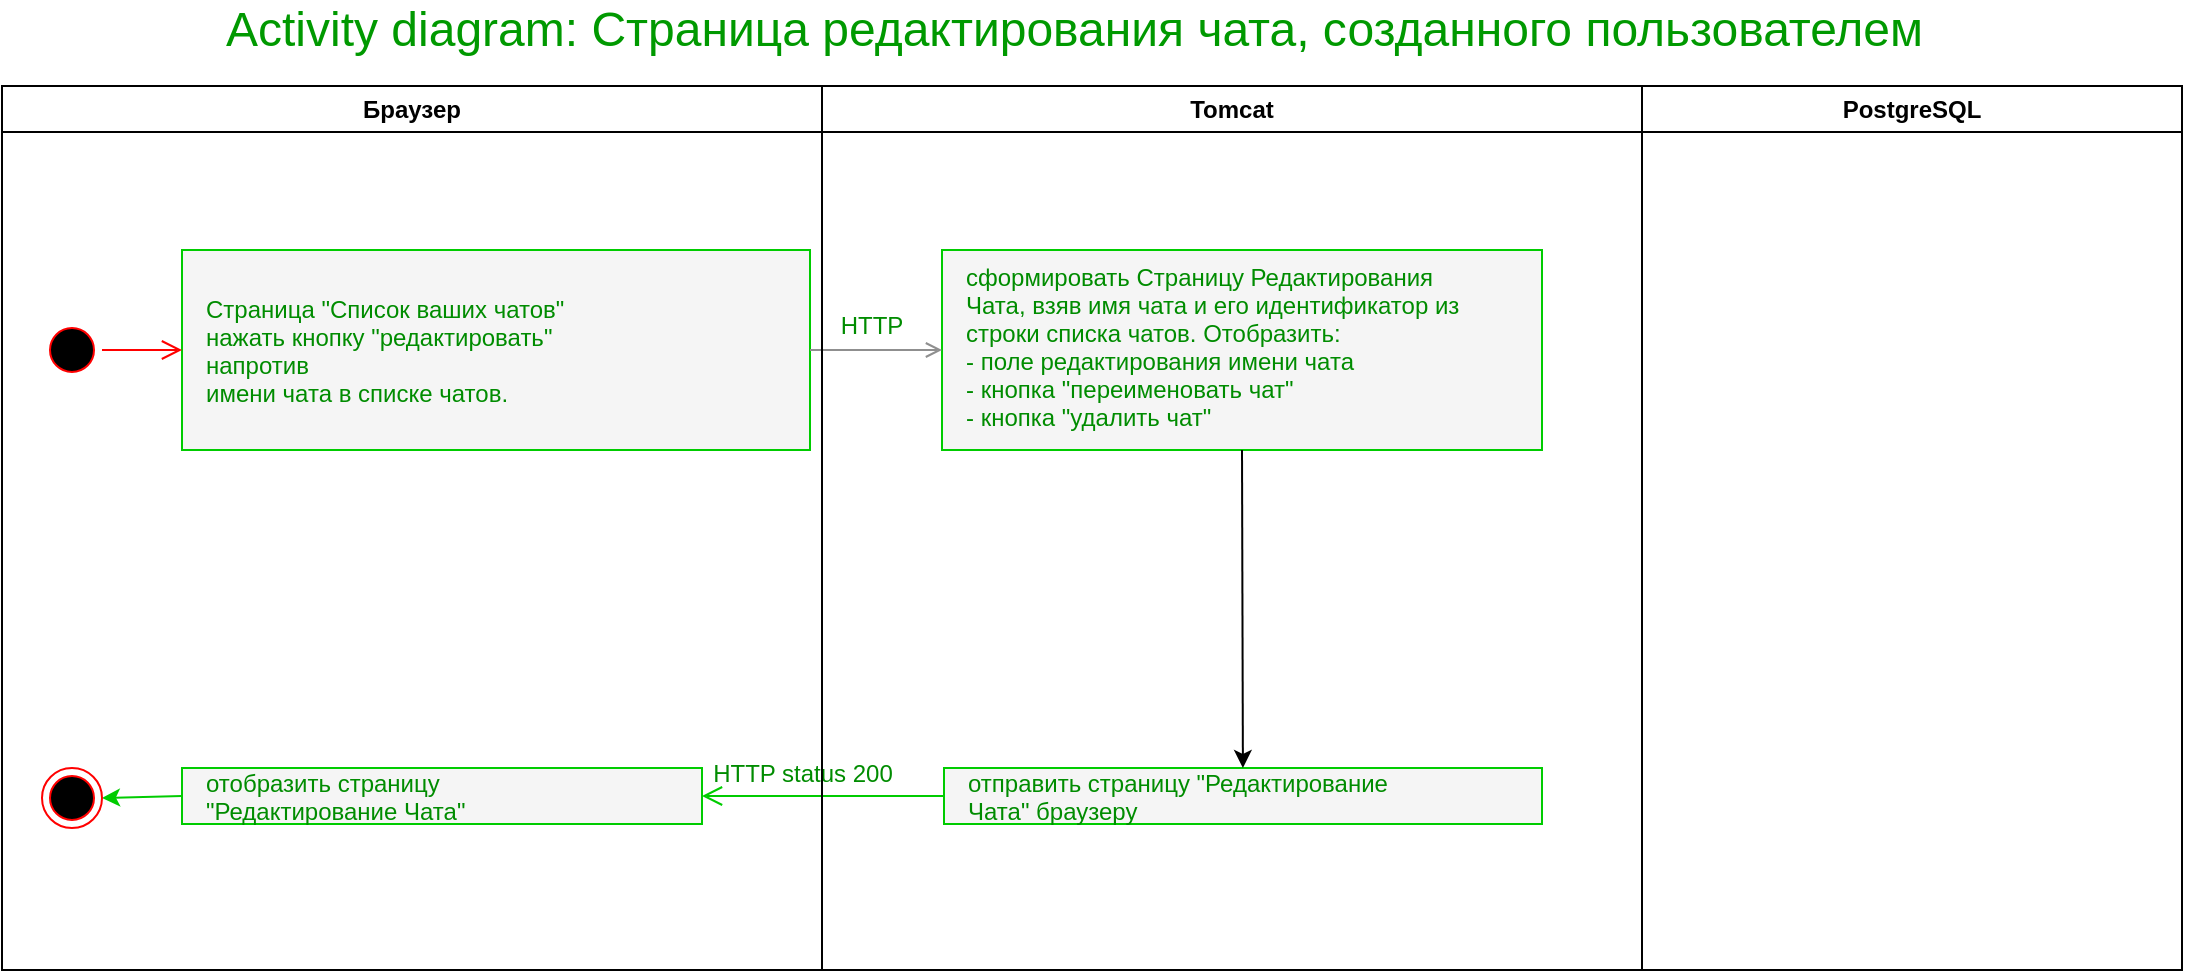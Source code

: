 <mxfile version="14.5.1" type="device"><diagram name="Page-1" id="e7e014a7-5840-1c2e-5031-d8a46d1fe8dd"><mxGraphModel dx="1086" dy="806" grid="1" gridSize="10" guides="1" tooltips="1" connect="1" arrows="1" fold="1" page="1" pageScale="1" pageWidth="1169" pageHeight="826" background="#ffffff" math="0" shadow="0"><root><mxCell id="0"/><mxCell id="1" parent="0"/><mxCell id="Vama4_EekcaHYRvys6HK-191" value="сформировать Страницу Редактирования &#10;Чата, взяв имя чата и его идентификатор из &#10;строки списка чатов. Отобразить:&#10;- поле редактирования имени чата&#10;- кнопка &quot;переименовать чат&quot;&#10;- кнопка &quot;удалить чат&quot;" style="align=left;spacingLeft=10;fillColor=#f5f5f5;strokeColor=#00CC00;fontColor=#008C00;container=0;verticalAlign=top;" parent="1" vertex="1"><mxGeometry x="520" y="210" width="300" height="100" as="geometry"/></mxCell><mxCell id="Vama4_EekcaHYRvys6HK-193" value="Страница &quot;Список ваших чатов&quot;&#10;нажать кнопку &quot;редактировать&quot; &#10;напротив &#10;имени чата в списке чатов." style="align=left;spacingLeft=10;fillColor=#f5f5f5;strokeColor=#00CC00;fontColor=#008C00;container=0;" parent="1" vertex="1"><mxGeometry x="140" y="210" width="314" height="100" as="geometry"/></mxCell><mxCell id="Vama4_EekcaHYRvys6HK-194" value="" style="edgeStyle=elbowEdgeStyle;elbow=horizontal;verticalAlign=bottom;endArrow=open;endSize=8;strokeColor=#FF0000;endFill=1;rounded=0" parent="1" source="Vama4_EekcaHYRvys6HK-200" target="Vama4_EekcaHYRvys6HK-193" edge="1"><mxGeometry x="300" y="191" as="geometry"><mxPoint x="315" y="261" as="targetPoint"/></mxGeometry></mxCell><mxCell id="Vama4_EekcaHYRvys6HK-196" value="" style="endArrow=open;endFill=1;rounded=0;exitX=1;exitY=0.5;exitDx=0;exitDy=0;fontColor=#00CC00;strokeWidth=1;strokeColor=#8F8F8F;" parent="1" source="Vama4_EekcaHYRvys6HK-193" edge="1"><mxGeometry x="520" y="374" as="geometry"><mxPoint x="520" y="260" as="targetPoint"/></mxGeometry></mxCell><mxCell id="Vama4_EekcaHYRvys6HK-198" value="HTTP status 200" style="text;html=1;fillColor=none;align=center;verticalAlign=middle;whiteSpace=wrap;rounded=0;fontColor=#008C00;container=0;" parent="1" vertex="1"><mxGeometry x="390" y="462" width="121" height="20" as="geometry"/></mxCell><mxCell id="Vama4_EekcaHYRvys6HK-201" value="отправить страницу &quot;Редактирование&#10;Чата&quot; браузеру" style="align=left;spacingLeft=10;fillColor=#f5f5f5;strokeColor=#00CC00;fontColor=#008C00;container=0;" parent="1" vertex="1"><mxGeometry x="521" y="469" width="299" height="28" as="geometry"/></mxCell><mxCell id="r5FNnOLShPN78urTlYSq-2" value="" style="edgeStyle=elbowEdgeStyle;elbow=horizontal;verticalAlign=bottom;endArrow=open;endSize=8;endFill=1;rounded=0;exitX=0;exitY=0.5;exitDx=0;exitDy=0;strokeColor=#00CC00;entryX=1;entryY=0.5;entryDx=0;entryDy=0;" parent="1" source="Vama4_EekcaHYRvys6HK-201" target="ImypncF9MxeKrPkn1JXK-20" edge="1"><mxGeometry x="130" y="25" as="geometry"><mxPoint x="450" y="483" as="targetPoint"/><mxPoint x="72" y="378" as="sourcePoint"/></mxGeometry></mxCell><mxCell id="ImypncF9MxeKrPkn1JXK-19" value="Activity diagram: Страница редактирования чата, созданного пользователем" style="text;html=1;strokeColor=none;fillColor=none;align=left;verticalAlign=middle;whiteSpace=wrap;rounded=0;fontSize=24;fontColor=#009900;" parent="1" vertex="1"><mxGeometry x="160" y="90" width="890" height="20" as="geometry"/></mxCell><mxCell id="ImypncF9MxeKrPkn1JXK-20" value="отобразить страницу &#10;&quot;Редактирование Чата&quot;" style="align=left;spacingLeft=10;fillColor=#f5f5f5;strokeColor=#00CC00;fontColor=#008C00;container=0;" parent="1" vertex="1"><mxGeometry x="140" y="469" width="260" height="28" as="geometry"/></mxCell><mxCell id="ImypncF9MxeKrPkn1JXK-22" value="" style="endArrow=classic;html=1;strokeColor=#00CC00;strokeWidth=1;fontSize=24;fontColor=#009900;entryX=1;entryY=0.5;entryDx=0;entryDy=0;exitX=0;exitY=0.5;exitDx=0;exitDy=0;" parent="1" source="ImypncF9MxeKrPkn1JXK-20" target="r5FNnOLShPN78urTlYSq-1" edge="1"><mxGeometry width="50" height="50" relative="1" as="geometry"><mxPoint x="620" y="569" as="sourcePoint"/><mxPoint x="670" y="519" as="targetPoint"/></mxGeometry></mxCell><mxCell id="ImypncF9MxeKrPkn1JXK-28" value="Браузер" style="swimlane;whiteSpace=wrap" parent="1" vertex="1"><mxGeometry x="50" y="128" width="410" height="442" as="geometry"/></mxCell><mxCell id="Vama4_EekcaHYRvys6HK-200" value="" style="ellipse;shape=startState;fillColor=#000000;strokeColor=#ff0000;container=0;" parent="ImypncF9MxeKrPkn1JXK-28" vertex="1"><mxGeometry x="20" y="117" width="30" height="30" as="geometry"/></mxCell><mxCell id="r5FNnOLShPN78urTlYSq-1" value="" style="ellipse;shape=endState;fillColor=#000000;strokeColor=#ff0000;container=0;" parent="ImypncF9MxeKrPkn1JXK-28" vertex="1"><mxGeometry x="20" y="341" width="30" height="30" as="geometry"/></mxCell><mxCell id="ImypncF9MxeKrPkn1JXK-39" value="HTTP" style="text;html=1;fillColor=none;align=center;verticalAlign=middle;whiteSpace=wrap;rounded=0;fontColor=#008C00;container=0;" parent="1" vertex="1"><mxGeometry x="460" y="238" width="50" height="20" as="geometry"/></mxCell><mxCell id="ImypncF9MxeKrPkn1JXK-40" value="Tomcat" style="swimlane;whiteSpace=wrap" parent="1" vertex="1"><mxGeometry x="460" y="128" width="410" height="442" as="geometry"/></mxCell><mxCell id="ImypncF9MxeKrPkn1JXK-41" value="PostgreSQL" style="swimlane;whiteSpace=wrap" parent="1" vertex="1"><mxGeometry x="870" y="128" width="270" height="442" as="geometry"/></mxCell><mxCell id="IxH7nzMdrrkrOQ79AwTg-1" value="" style="endArrow=classic;html=1;" parent="1" target="Vama4_EekcaHYRvys6HK-201" edge="1"><mxGeometry width="50" height="50" relative="1" as="geometry"><mxPoint x="670" y="310" as="sourcePoint"/><mxPoint x="750" y="350" as="targetPoint"/></mxGeometry></mxCell></root></mxGraphModel></diagram></mxfile>